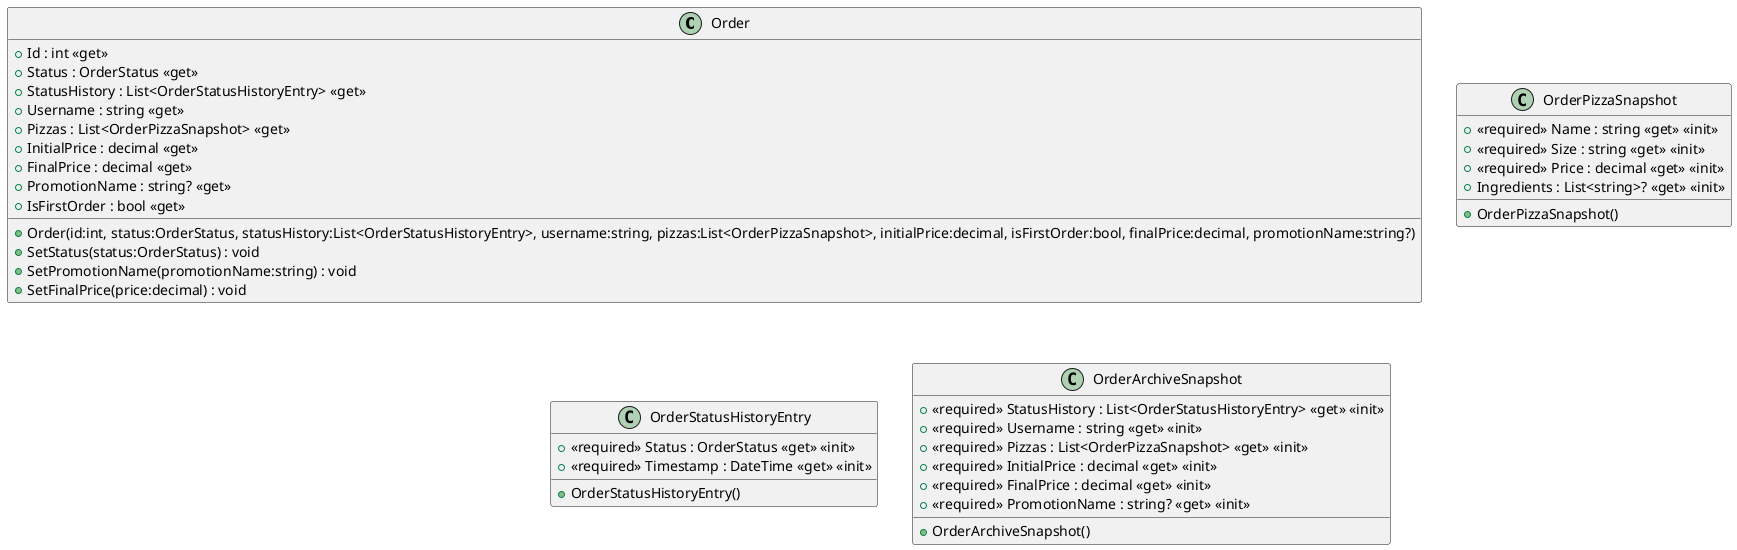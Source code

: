 @startuml
class Order {
    + Id : int <<get>>
    + Status : OrderStatus <<get>>
    + StatusHistory : List<OrderStatusHistoryEntry> <<get>>
    + Username : string <<get>>
    + Pizzas : List<OrderPizzaSnapshot> <<get>>
    + InitialPrice : decimal <<get>>
    + FinalPrice : decimal <<get>>
    + PromotionName : string? <<get>>
    + IsFirstOrder : bool <<get>>
    + Order(id:int, status:OrderStatus, statusHistory:List<OrderStatusHistoryEntry>, username:string, pizzas:List<OrderPizzaSnapshot>, initialPrice:decimal, isFirstOrder:bool, finalPrice:decimal, promotionName:string?)
    + SetStatus(status:OrderStatus) : void
    + SetPromotionName(promotionName:string) : void
    + SetFinalPrice(price:decimal) : void
}
class OrderPizzaSnapshot {
    + <<required>> Name : string <<get>> <<init>>
    + <<required>> Size : string <<get>> <<init>>
    + <<required>> Price : decimal <<get>> <<init>>
    + Ingredients : List<string>? <<get>> <<init>>
    + OrderPizzaSnapshot()
}
class OrderStatusHistoryEntry {
    + <<required>> Status : OrderStatus <<get>> <<init>>
    + <<required>> Timestamp : DateTime <<get>> <<init>>
    + OrderStatusHistoryEntry()
}
class OrderArchiveSnapshot {
    + <<required>> StatusHistory : List<OrderStatusHistoryEntry> <<get>> <<init>>
    + <<required>> Username : string <<get>> <<init>>
    + <<required>> Pizzas : List<OrderPizzaSnapshot> <<get>> <<init>>
    + <<required>> InitialPrice : decimal <<get>> <<init>>
    + <<required>> FinalPrice : decimal <<get>> <<init>>
    + <<required>> PromotionName : string? <<get>> <<init>>
    + OrderArchiveSnapshot()
}
@enduml
